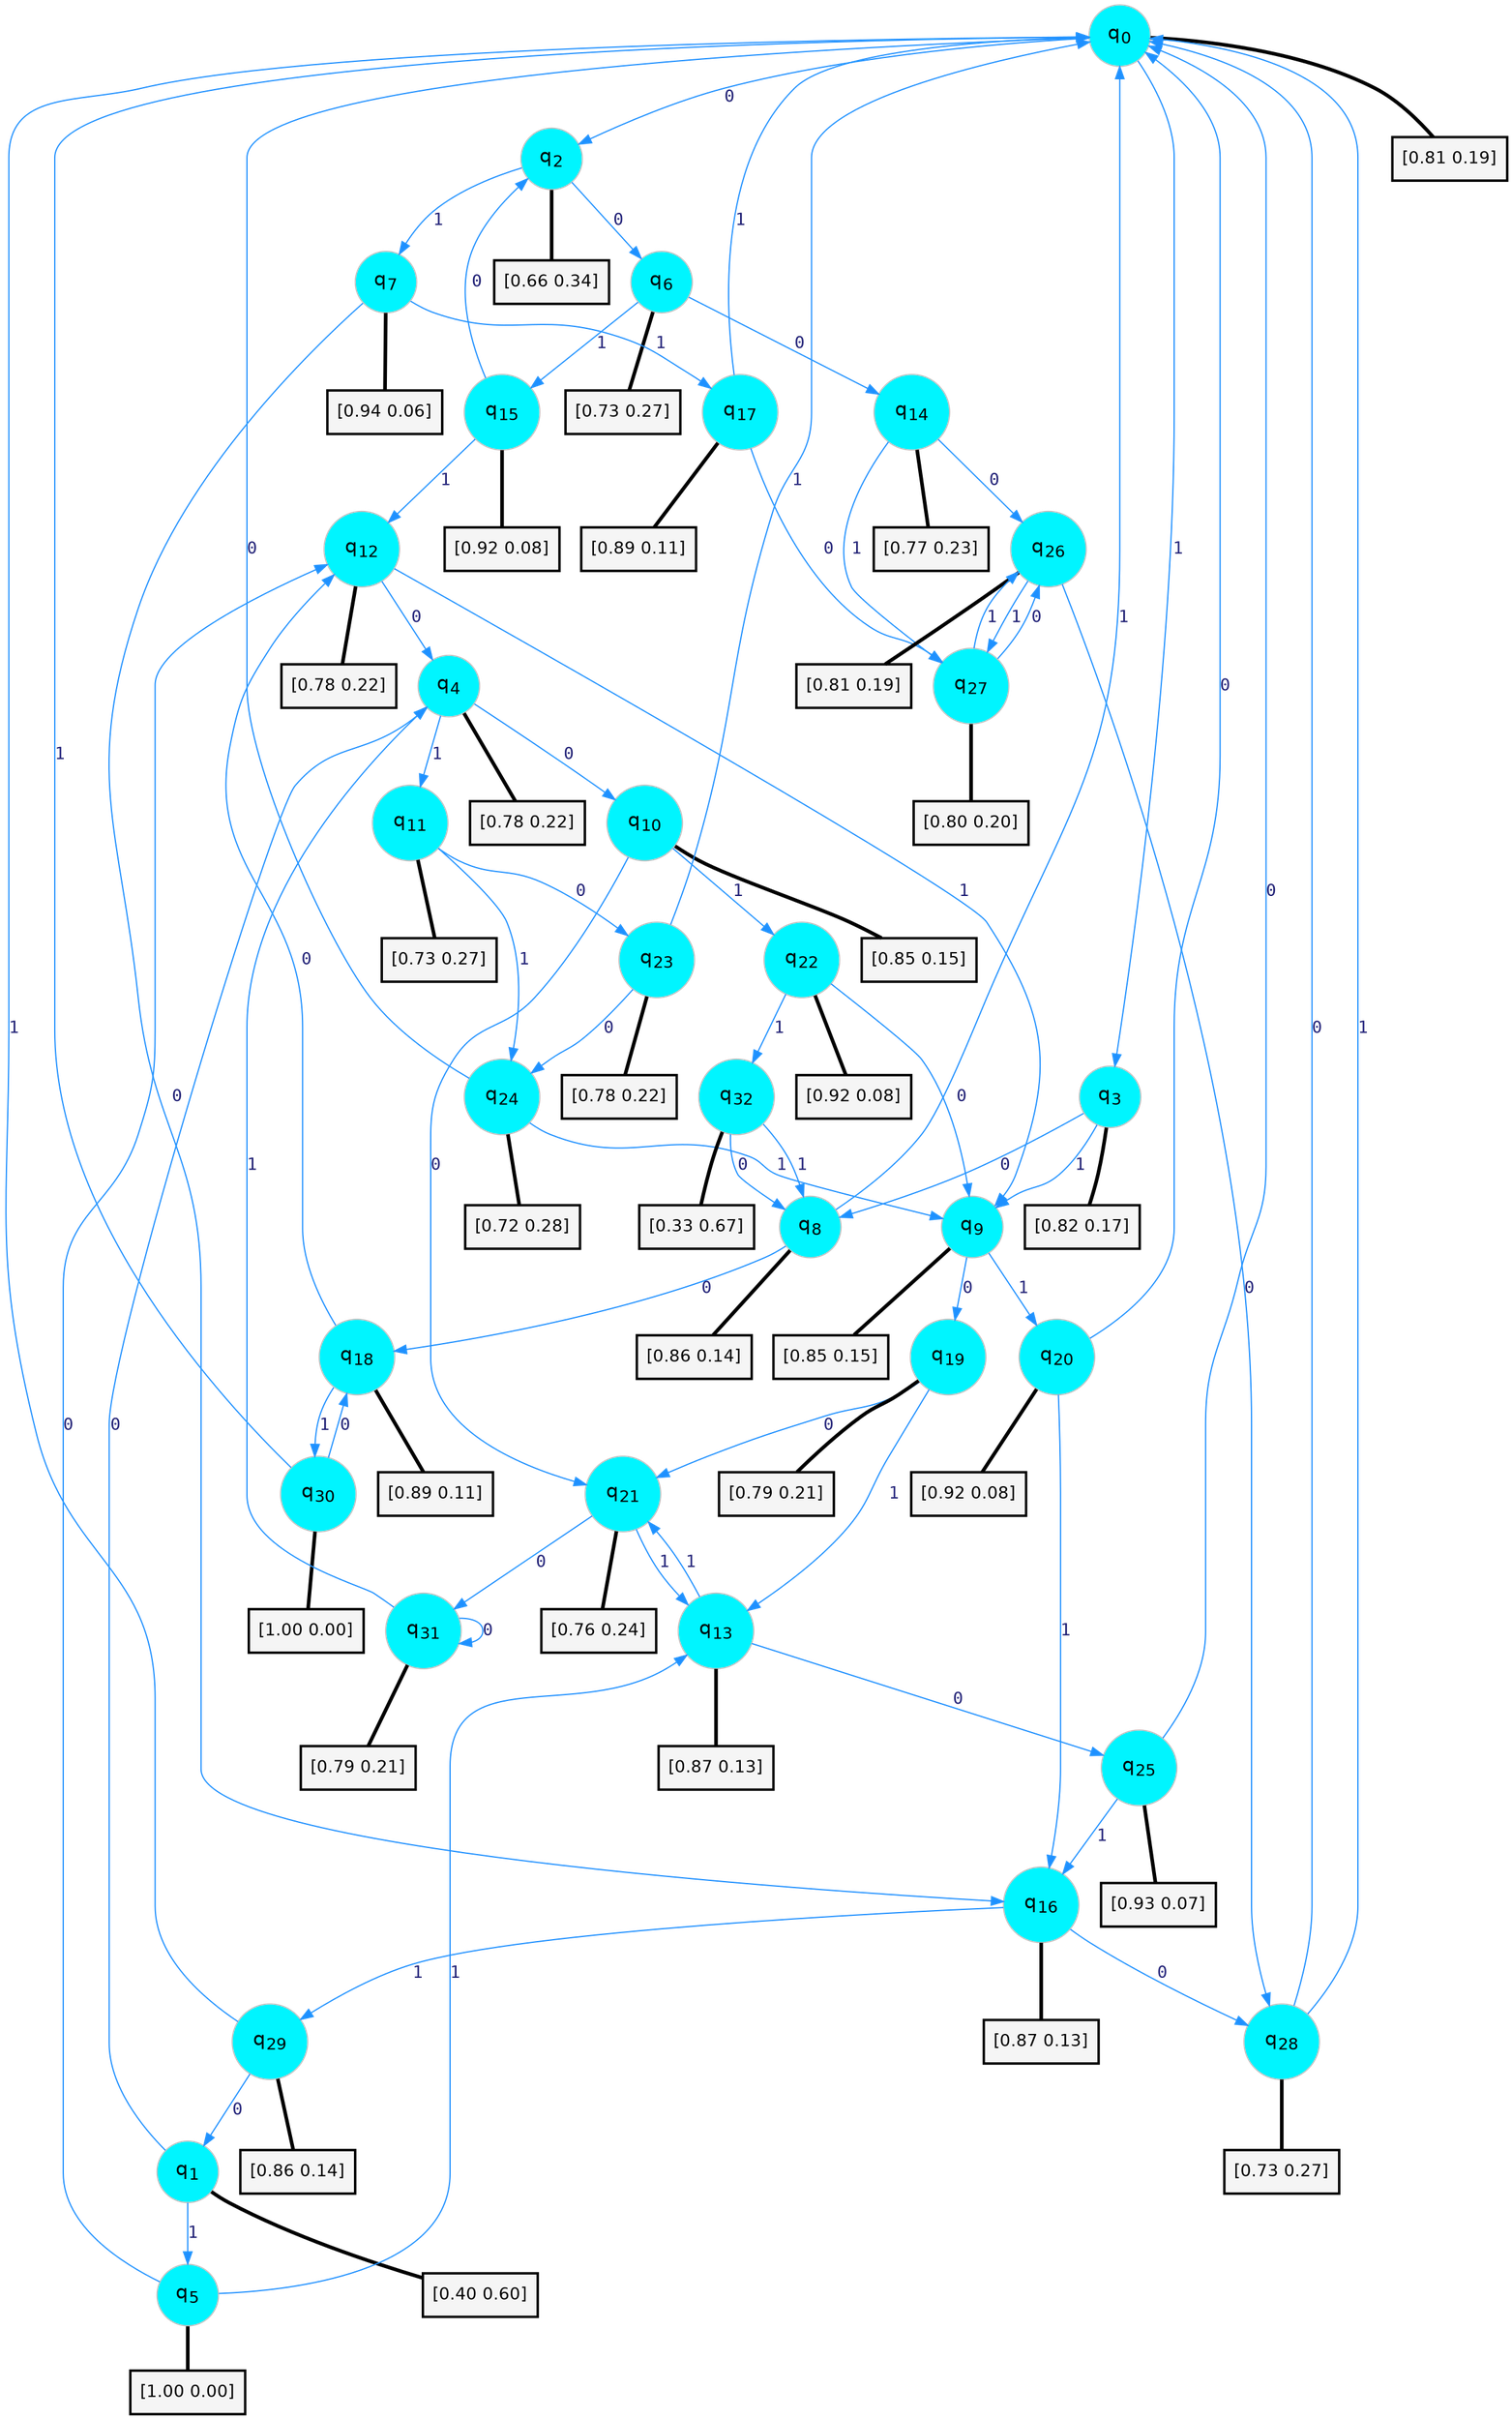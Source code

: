 digraph G {
graph [
bgcolor=transparent, dpi=300, rankdir=TD, size="40,25"];
node [
color=gray, fillcolor=turquoise1, fontcolor=black, fontname=Helvetica, fontsize=16, fontweight=bold, shape=circle, style=filled];
edge [
arrowsize=1, color=dodgerblue1, fontcolor=midnightblue, fontname=courier, fontweight=bold, penwidth=1, style=solid, weight=20];
0[label=<q<SUB>0</SUB>>];
1[label=<q<SUB>1</SUB>>];
2[label=<q<SUB>2</SUB>>];
3[label=<q<SUB>3</SUB>>];
4[label=<q<SUB>4</SUB>>];
5[label=<q<SUB>5</SUB>>];
6[label=<q<SUB>6</SUB>>];
7[label=<q<SUB>7</SUB>>];
8[label=<q<SUB>8</SUB>>];
9[label=<q<SUB>9</SUB>>];
10[label=<q<SUB>10</SUB>>];
11[label=<q<SUB>11</SUB>>];
12[label=<q<SUB>12</SUB>>];
13[label=<q<SUB>13</SUB>>];
14[label=<q<SUB>14</SUB>>];
15[label=<q<SUB>15</SUB>>];
16[label=<q<SUB>16</SUB>>];
17[label=<q<SUB>17</SUB>>];
18[label=<q<SUB>18</SUB>>];
19[label=<q<SUB>19</SUB>>];
20[label=<q<SUB>20</SUB>>];
21[label=<q<SUB>21</SUB>>];
22[label=<q<SUB>22</SUB>>];
23[label=<q<SUB>23</SUB>>];
24[label=<q<SUB>24</SUB>>];
25[label=<q<SUB>25</SUB>>];
26[label=<q<SUB>26</SUB>>];
27[label=<q<SUB>27</SUB>>];
28[label=<q<SUB>28</SUB>>];
29[label=<q<SUB>29</SUB>>];
30[label=<q<SUB>30</SUB>>];
31[label=<q<SUB>31</SUB>>];
32[label=<q<SUB>32</SUB>>];
33[label="[0.81 0.19]", shape=box,fontcolor=black, fontname=Helvetica, fontsize=14, penwidth=2, fillcolor=whitesmoke,color=black];
34[label="[0.40 0.60]", shape=box,fontcolor=black, fontname=Helvetica, fontsize=14, penwidth=2, fillcolor=whitesmoke,color=black];
35[label="[0.66 0.34]", shape=box,fontcolor=black, fontname=Helvetica, fontsize=14, penwidth=2, fillcolor=whitesmoke,color=black];
36[label="[0.82 0.17]", shape=box,fontcolor=black, fontname=Helvetica, fontsize=14, penwidth=2, fillcolor=whitesmoke,color=black];
37[label="[0.78 0.22]", shape=box,fontcolor=black, fontname=Helvetica, fontsize=14, penwidth=2, fillcolor=whitesmoke,color=black];
38[label="[1.00 0.00]", shape=box,fontcolor=black, fontname=Helvetica, fontsize=14, penwidth=2, fillcolor=whitesmoke,color=black];
39[label="[0.73 0.27]", shape=box,fontcolor=black, fontname=Helvetica, fontsize=14, penwidth=2, fillcolor=whitesmoke,color=black];
40[label="[0.94 0.06]", shape=box,fontcolor=black, fontname=Helvetica, fontsize=14, penwidth=2, fillcolor=whitesmoke,color=black];
41[label="[0.86 0.14]", shape=box,fontcolor=black, fontname=Helvetica, fontsize=14, penwidth=2, fillcolor=whitesmoke,color=black];
42[label="[0.85 0.15]", shape=box,fontcolor=black, fontname=Helvetica, fontsize=14, penwidth=2, fillcolor=whitesmoke,color=black];
43[label="[0.85 0.15]", shape=box,fontcolor=black, fontname=Helvetica, fontsize=14, penwidth=2, fillcolor=whitesmoke,color=black];
44[label="[0.73 0.27]", shape=box,fontcolor=black, fontname=Helvetica, fontsize=14, penwidth=2, fillcolor=whitesmoke,color=black];
45[label="[0.78 0.22]", shape=box,fontcolor=black, fontname=Helvetica, fontsize=14, penwidth=2, fillcolor=whitesmoke,color=black];
46[label="[0.87 0.13]", shape=box,fontcolor=black, fontname=Helvetica, fontsize=14, penwidth=2, fillcolor=whitesmoke,color=black];
47[label="[0.77 0.23]", shape=box,fontcolor=black, fontname=Helvetica, fontsize=14, penwidth=2, fillcolor=whitesmoke,color=black];
48[label="[0.92 0.08]", shape=box,fontcolor=black, fontname=Helvetica, fontsize=14, penwidth=2, fillcolor=whitesmoke,color=black];
49[label="[0.87 0.13]", shape=box,fontcolor=black, fontname=Helvetica, fontsize=14, penwidth=2, fillcolor=whitesmoke,color=black];
50[label="[0.89 0.11]", shape=box,fontcolor=black, fontname=Helvetica, fontsize=14, penwidth=2, fillcolor=whitesmoke,color=black];
51[label="[0.89 0.11]", shape=box,fontcolor=black, fontname=Helvetica, fontsize=14, penwidth=2, fillcolor=whitesmoke,color=black];
52[label="[0.79 0.21]", shape=box,fontcolor=black, fontname=Helvetica, fontsize=14, penwidth=2, fillcolor=whitesmoke,color=black];
53[label="[0.92 0.08]", shape=box,fontcolor=black, fontname=Helvetica, fontsize=14, penwidth=2, fillcolor=whitesmoke,color=black];
54[label="[0.76 0.24]", shape=box,fontcolor=black, fontname=Helvetica, fontsize=14, penwidth=2, fillcolor=whitesmoke,color=black];
55[label="[0.92 0.08]", shape=box,fontcolor=black, fontname=Helvetica, fontsize=14, penwidth=2, fillcolor=whitesmoke,color=black];
56[label="[0.78 0.22]", shape=box,fontcolor=black, fontname=Helvetica, fontsize=14, penwidth=2, fillcolor=whitesmoke,color=black];
57[label="[0.72 0.28]", shape=box,fontcolor=black, fontname=Helvetica, fontsize=14, penwidth=2, fillcolor=whitesmoke,color=black];
58[label="[0.93 0.07]", shape=box,fontcolor=black, fontname=Helvetica, fontsize=14, penwidth=2, fillcolor=whitesmoke,color=black];
59[label="[0.81 0.19]", shape=box,fontcolor=black, fontname=Helvetica, fontsize=14, penwidth=2, fillcolor=whitesmoke,color=black];
60[label="[0.80 0.20]", shape=box,fontcolor=black, fontname=Helvetica, fontsize=14, penwidth=2, fillcolor=whitesmoke,color=black];
61[label="[0.73 0.27]", shape=box,fontcolor=black, fontname=Helvetica, fontsize=14, penwidth=2, fillcolor=whitesmoke,color=black];
62[label="[0.86 0.14]", shape=box,fontcolor=black, fontname=Helvetica, fontsize=14, penwidth=2, fillcolor=whitesmoke,color=black];
63[label="[1.00 0.00]", shape=box,fontcolor=black, fontname=Helvetica, fontsize=14, penwidth=2, fillcolor=whitesmoke,color=black];
64[label="[0.79 0.21]", shape=box,fontcolor=black, fontname=Helvetica, fontsize=14, penwidth=2, fillcolor=whitesmoke,color=black];
65[label="[0.33 0.67]", shape=box,fontcolor=black, fontname=Helvetica, fontsize=14, penwidth=2, fillcolor=whitesmoke,color=black];
0->2 [label=0];
0->3 [label=1];
0->33 [arrowhead=none, penwidth=3,color=black];
1->4 [label=0];
1->5 [label=1];
1->34 [arrowhead=none, penwidth=3,color=black];
2->6 [label=0];
2->7 [label=1];
2->35 [arrowhead=none, penwidth=3,color=black];
3->8 [label=0];
3->9 [label=1];
3->36 [arrowhead=none, penwidth=3,color=black];
4->10 [label=0];
4->11 [label=1];
4->37 [arrowhead=none, penwidth=3,color=black];
5->12 [label=0];
5->13 [label=1];
5->38 [arrowhead=none, penwidth=3,color=black];
6->14 [label=0];
6->15 [label=1];
6->39 [arrowhead=none, penwidth=3,color=black];
7->16 [label=0];
7->17 [label=1];
7->40 [arrowhead=none, penwidth=3,color=black];
8->18 [label=0];
8->0 [label=1];
8->41 [arrowhead=none, penwidth=3,color=black];
9->19 [label=0];
9->20 [label=1];
9->42 [arrowhead=none, penwidth=3,color=black];
10->21 [label=0];
10->22 [label=1];
10->43 [arrowhead=none, penwidth=3,color=black];
11->23 [label=0];
11->24 [label=1];
11->44 [arrowhead=none, penwidth=3,color=black];
12->4 [label=0];
12->9 [label=1];
12->45 [arrowhead=none, penwidth=3,color=black];
13->25 [label=0];
13->21 [label=1];
13->46 [arrowhead=none, penwidth=3,color=black];
14->26 [label=0];
14->27 [label=1];
14->47 [arrowhead=none, penwidth=3,color=black];
15->2 [label=0];
15->12 [label=1];
15->48 [arrowhead=none, penwidth=3,color=black];
16->28 [label=0];
16->29 [label=1];
16->49 [arrowhead=none, penwidth=3,color=black];
17->27 [label=0];
17->0 [label=1];
17->50 [arrowhead=none, penwidth=3,color=black];
18->12 [label=0];
18->30 [label=1];
18->51 [arrowhead=none, penwidth=3,color=black];
19->21 [label=0];
19->13 [label=1];
19->52 [arrowhead=none, penwidth=3,color=black];
20->0 [label=0];
20->16 [label=1];
20->53 [arrowhead=none, penwidth=3,color=black];
21->31 [label=0];
21->13 [label=1];
21->54 [arrowhead=none, penwidth=3,color=black];
22->9 [label=0];
22->32 [label=1];
22->55 [arrowhead=none, penwidth=3,color=black];
23->24 [label=0];
23->0 [label=1];
23->56 [arrowhead=none, penwidth=3,color=black];
24->0 [label=0];
24->9 [label=1];
24->57 [arrowhead=none, penwidth=3,color=black];
25->0 [label=0];
25->16 [label=1];
25->58 [arrowhead=none, penwidth=3,color=black];
26->28 [label=0];
26->27 [label=1];
26->59 [arrowhead=none, penwidth=3,color=black];
27->26 [label=0];
27->26 [label=1];
27->60 [arrowhead=none, penwidth=3,color=black];
28->0 [label=0];
28->0 [label=1];
28->61 [arrowhead=none, penwidth=3,color=black];
29->1 [label=0];
29->0 [label=1];
29->62 [arrowhead=none, penwidth=3,color=black];
30->18 [label=0];
30->0 [label=1];
30->63 [arrowhead=none, penwidth=3,color=black];
31->31 [label=0];
31->4 [label=1];
31->64 [arrowhead=none, penwidth=3,color=black];
32->8 [label=0];
32->8 [label=1];
32->65 [arrowhead=none, penwidth=3,color=black];
}
